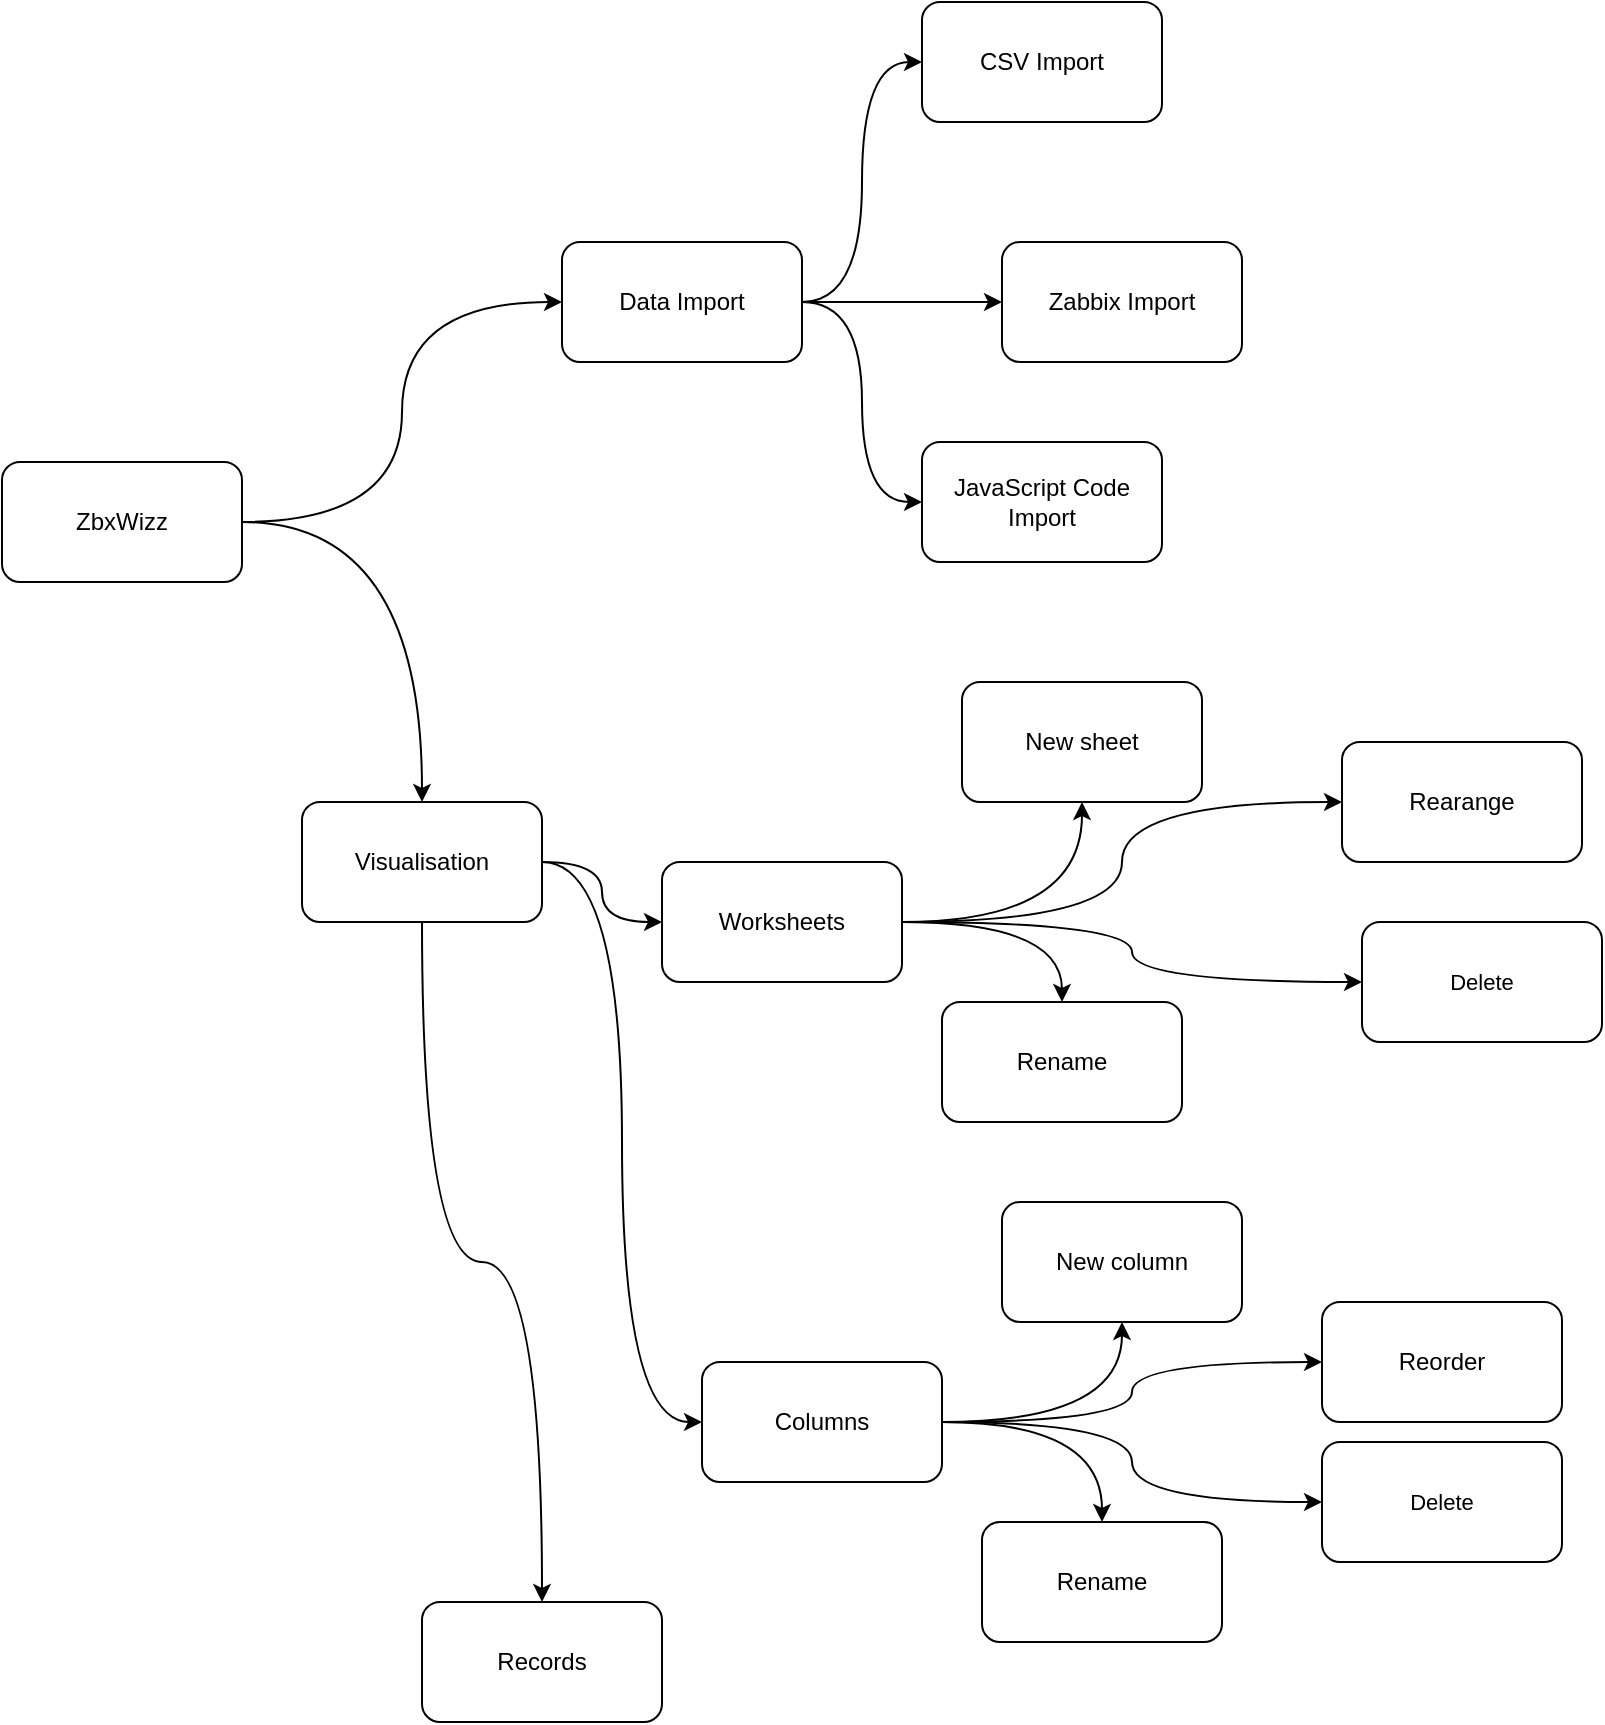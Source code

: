 <mxfile version="24.7.17" pages="2">
  <diagram name="Page-1" id="Av2H3jCLVWurhc3fHGHt">
    <mxGraphModel dx="2074" dy="1230" grid="1" gridSize="10" guides="1" tooltips="1" connect="1" arrows="1" fold="1" page="1" pageScale="1" pageWidth="850" pageHeight="1100" math="0" shadow="0">
      <root>
        <mxCell id="0" />
        <mxCell id="1" parent="0" />
        <mxCell id="qWnU1BvHw31_mJI-Ao4T-3" value="" style="edgeStyle=orthogonalEdgeStyle;rounded=0;orthogonalLoop=1;jettySize=auto;html=1;elbow=vertical;curved=1;entryX=0;entryY=0.5;entryDx=0;entryDy=0;" edge="1" parent="1" source="qWnU1BvHw31_mJI-Ao4T-1" target="qWnU1BvHw31_mJI-Ao4T-2">
          <mxGeometry relative="1" as="geometry" />
        </mxCell>
        <mxCell id="qWnU1BvHw31_mJI-Ao4T-5" value="" style="edgeStyle=orthogonalEdgeStyle;rounded=0;orthogonalLoop=1;jettySize=auto;html=1;curved=1;entryX=0;entryY=0.5;entryDx=0;entryDy=0;exitX=1;exitY=0.5;exitDx=0;exitDy=0;" edge="1" parent="1" source="s3qMUJ_-m6V6u2KhGY3L-7" target="qWnU1BvHw31_mJI-Ao4T-13">
          <mxGeometry relative="1" as="geometry">
            <mxPoint x="400" y="420" as="targetPoint" />
          </mxGeometry>
        </mxCell>
        <mxCell id="s3qMUJ_-m6V6u2KhGY3L-8" style="edgeStyle=orthogonalEdgeStyle;rounded=0;orthogonalLoop=1;jettySize=auto;html=1;curved=1;" edge="1" parent="1" source="qWnU1BvHw31_mJI-Ao4T-1" target="s3qMUJ_-m6V6u2KhGY3L-7">
          <mxGeometry relative="1" as="geometry" />
        </mxCell>
        <mxCell id="qWnU1BvHw31_mJI-Ao4T-1" value="ZbxWizz" style="rounded=1;whiteSpace=wrap;html=1;" vertex="1" parent="1">
          <mxGeometry x="110" y="290" width="120" height="60" as="geometry" />
        </mxCell>
        <mxCell id="qWnU1BvHw31_mJI-Ao4T-8" value="" style="edgeStyle=orthogonalEdgeStyle;rounded=0;orthogonalLoop=1;jettySize=auto;html=1;curved=1;entryX=0;entryY=0.5;entryDx=0;entryDy=0;" edge="1" parent="1" source="qWnU1BvHw31_mJI-Ao4T-2" target="qWnU1BvHw31_mJI-Ao4T-6">
          <mxGeometry relative="1" as="geometry" />
        </mxCell>
        <mxCell id="qWnU1BvHw31_mJI-Ao4T-10" style="edgeStyle=orthogonalEdgeStyle;rounded=0;orthogonalLoop=1;jettySize=auto;html=1;curved=1;entryX=0;entryY=0.5;entryDx=0;entryDy=0;" edge="1" parent="1" source="qWnU1BvHw31_mJI-Ao4T-2" target="qWnU1BvHw31_mJI-Ao4T-9">
          <mxGeometry relative="1" as="geometry" />
        </mxCell>
        <mxCell id="qWnU1BvHw31_mJI-Ao4T-12" style="edgeStyle=orthogonalEdgeStyle;rounded=0;orthogonalLoop=1;jettySize=auto;html=1;curved=1;entryX=0;entryY=0.5;entryDx=0;entryDy=0;" edge="1" parent="1" source="qWnU1BvHw31_mJI-Ao4T-2" target="qWnU1BvHw31_mJI-Ao4T-11">
          <mxGeometry relative="1" as="geometry" />
        </mxCell>
        <mxCell id="qWnU1BvHw31_mJI-Ao4T-2" value="Data Import" style="rounded=1;whiteSpace=wrap;html=1;" vertex="1" parent="1">
          <mxGeometry x="390" y="180" width="120" height="60" as="geometry" />
        </mxCell>
        <mxCell id="qWnU1BvHw31_mJI-Ao4T-6" value="CSV Import" style="rounded=1;whiteSpace=wrap;html=1;" vertex="1" parent="1">
          <mxGeometry x="570" y="60" width="120" height="60" as="geometry" />
        </mxCell>
        <mxCell id="qWnU1BvHw31_mJI-Ao4T-9" value="Zabbix Import" style="rounded=1;whiteSpace=wrap;html=1;" vertex="1" parent="1">
          <mxGeometry x="610" y="180" width="120" height="60" as="geometry" />
        </mxCell>
        <mxCell id="qWnU1BvHw31_mJI-Ao4T-11" value="JavaScript Code Import" style="rounded=1;whiteSpace=wrap;html=1;" vertex="1" parent="1">
          <mxGeometry x="570" y="280" width="120" height="60" as="geometry" />
        </mxCell>
        <mxCell id="s3qMUJ_-m6V6u2KhGY3L-2" value="" style="edgeStyle=orthogonalEdgeStyle;rounded=0;orthogonalLoop=1;jettySize=auto;html=1;curved=1;" edge="1" parent="1" source="qWnU1BvHw31_mJI-Ao4T-13" target="s3qMUJ_-m6V6u2KhGY3L-1">
          <mxGeometry relative="1" as="geometry" />
        </mxCell>
        <mxCell id="s3qMUJ_-m6V6u2KhGY3L-4" style="edgeStyle=orthogonalEdgeStyle;rounded=0;orthogonalLoop=1;jettySize=auto;html=1;curved=1;exitX=1;exitY=0.5;exitDx=0;exitDy=0;" edge="1" parent="1" source="qWnU1BvHw31_mJI-Ao4T-13" target="s3qMUJ_-m6V6u2KhGY3L-3">
          <mxGeometry relative="1" as="geometry" />
        </mxCell>
        <mxCell id="s3qMUJ_-m6V6u2KhGY3L-6" style="edgeStyle=orthogonalEdgeStyle;rounded=0;orthogonalLoop=1;jettySize=auto;html=1;curved=1;entryX=0;entryY=0.5;entryDx=0;entryDy=0;" edge="1" parent="1" source="qWnU1BvHw31_mJI-Ao4T-13" target="s3qMUJ_-m6V6u2KhGY3L-5">
          <mxGeometry relative="1" as="geometry" />
        </mxCell>
        <mxCell id="s3qMUJ_-m6V6u2KhGY3L-18" style="edgeStyle=orthogonalEdgeStyle;shape=connector;curved=1;rounded=0;orthogonalLoop=1;jettySize=auto;html=1;strokeColor=default;align=center;verticalAlign=middle;fontFamily=Helvetica;fontSize=11;fontColor=default;labelBackgroundColor=default;endArrow=classic;entryX=0;entryY=0.5;entryDx=0;entryDy=0;" edge="1" parent="1" source="qWnU1BvHw31_mJI-Ao4T-13" target="s3qMUJ_-m6V6u2KhGY3L-17">
          <mxGeometry relative="1" as="geometry" />
        </mxCell>
        <mxCell id="qWnU1BvHw31_mJI-Ao4T-13" value="Worksheets" style="rounded=1;whiteSpace=wrap;html=1;" vertex="1" parent="1">
          <mxGeometry x="440" y="490" width="120" height="60" as="geometry" />
        </mxCell>
        <mxCell id="s3qMUJ_-m6V6u2KhGY3L-1" value="New sheet" style="rounded=1;whiteSpace=wrap;html=1;" vertex="1" parent="1">
          <mxGeometry x="590" y="400" width="120" height="60" as="geometry" />
        </mxCell>
        <mxCell id="s3qMUJ_-m6V6u2KhGY3L-3" value="Rename" style="rounded=1;whiteSpace=wrap;html=1;" vertex="1" parent="1">
          <mxGeometry x="580" y="560" width="120" height="60" as="geometry" />
        </mxCell>
        <mxCell id="s3qMUJ_-m6V6u2KhGY3L-5" value="Rearange" style="rounded=1;whiteSpace=wrap;html=1;" vertex="1" parent="1">
          <mxGeometry x="780" y="430" width="120" height="60" as="geometry" />
        </mxCell>
        <mxCell id="s3qMUJ_-m6V6u2KhGY3L-10" style="edgeStyle=orthogonalEdgeStyle;rounded=0;orthogonalLoop=1;jettySize=auto;html=1;curved=1;entryX=0;entryY=0.5;entryDx=0;entryDy=0;" edge="1" parent="1" source="s3qMUJ_-m6V6u2KhGY3L-7" target="s3qMUJ_-m6V6u2KhGY3L-9">
          <mxGeometry relative="1" as="geometry" />
        </mxCell>
        <mxCell id="s3qMUJ_-m6V6u2KhGY3L-22" value="" style="edgeStyle=orthogonalEdgeStyle;shape=connector;curved=1;rounded=0;orthogonalLoop=1;jettySize=auto;html=1;strokeColor=default;align=center;verticalAlign=middle;fontFamily=Helvetica;fontSize=11;fontColor=default;labelBackgroundColor=default;endArrow=classic;" edge="1" parent="1" source="s3qMUJ_-m6V6u2KhGY3L-7" target="s3qMUJ_-m6V6u2KhGY3L-21">
          <mxGeometry relative="1" as="geometry" />
        </mxCell>
        <mxCell id="s3qMUJ_-m6V6u2KhGY3L-7" value="Visualisation" style="rounded=1;whiteSpace=wrap;html=1;" vertex="1" parent="1">
          <mxGeometry x="260" y="460" width="120" height="60" as="geometry" />
        </mxCell>
        <mxCell id="s3qMUJ_-m6V6u2KhGY3L-12" value="" style="edgeStyle=orthogonalEdgeStyle;rounded=0;orthogonalLoop=1;jettySize=auto;html=1;curved=1;" edge="1" parent="1" source="s3qMUJ_-m6V6u2KhGY3L-9" target="s3qMUJ_-m6V6u2KhGY3L-11">
          <mxGeometry relative="1" as="geometry" />
        </mxCell>
        <mxCell id="s3qMUJ_-m6V6u2KhGY3L-14" style="edgeStyle=orthogonalEdgeStyle;rounded=0;orthogonalLoop=1;jettySize=auto;html=1;curved=1;" edge="1" parent="1" source="s3qMUJ_-m6V6u2KhGY3L-9" target="s3qMUJ_-m6V6u2KhGY3L-13">
          <mxGeometry relative="1" as="geometry" />
        </mxCell>
        <mxCell id="s3qMUJ_-m6V6u2KhGY3L-16" style="edgeStyle=orthogonalEdgeStyle;rounded=0;orthogonalLoop=1;jettySize=auto;html=1;curved=1;entryX=0;entryY=0.5;entryDx=0;entryDy=0;" edge="1" parent="1" source="s3qMUJ_-m6V6u2KhGY3L-9" target="s3qMUJ_-m6V6u2KhGY3L-15">
          <mxGeometry relative="1" as="geometry" />
        </mxCell>
        <mxCell id="s3qMUJ_-m6V6u2KhGY3L-20" style="edgeStyle=orthogonalEdgeStyle;shape=connector;curved=1;rounded=0;orthogonalLoop=1;jettySize=auto;html=1;strokeColor=default;align=center;verticalAlign=middle;fontFamily=Helvetica;fontSize=11;fontColor=default;labelBackgroundColor=default;endArrow=classic;entryX=0;entryY=0.5;entryDx=0;entryDy=0;" edge="1" parent="1" source="s3qMUJ_-m6V6u2KhGY3L-9" target="s3qMUJ_-m6V6u2KhGY3L-19">
          <mxGeometry relative="1" as="geometry" />
        </mxCell>
        <mxCell id="s3qMUJ_-m6V6u2KhGY3L-9" value="Columns" style="rounded=1;whiteSpace=wrap;html=1;" vertex="1" parent="1">
          <mxGeometry x="460" y="740" width="120" height="60" as="geometry" />
        </mxCell>
        <mxCell id="s3qMUJ_-m6V6u2KhGY3L-11" value="New column" style="rounded=1;whiteSpace=wrap;html=1;" vertex="1" parent="1">
          <mxGeometry x="610" y="660" width="120" height="60" as="geometry" />
        </mxCell>
        <mxCell id="s3qMUJ_-m6V6u2KhGY3L-13" value="Rename" style="rounded=1;whiteSpace=wrap;html=1;" vertex="1" parent="1">
          <mxGeometry x="600" y="820" width="120" height="60" as="geometry" />
        </mxCell>
        <mxCell id="s3qMUJ_-m6V6u2KhGY3L-15" value="Reorder" style="rounded=1;whiteSpace=wrap;html=1;" vertex="1" parent="1">
          <mxGeometry x="770" y="710" width="120" height="60" as="geometry" />
        </mxCell>
        <mxCell id="s3qMUJ_-m6V6u2KhGY3L-17" value="Delete" style="rounded=1;whiteSpace=wrap;html=1;fontFamily=Helvetica;fontSize=11;fontColor=default;labelBackgroundColor=default;" vertex="1" parent="1">
          <mxGeometry x="790" y="520" width="120" height="60" as="geometry" />
        </mxCell>
        <mxCell id="s3qMUJ_-m6V6u2KhGY3L-19" value="Delete" style="rounded=1;whiteSpace=wrap;html=1;fontFamily=Helvetica;fontSize=11;fontColor=default;labelBackgroundColor=default;" vertex="1" parent="1">
          <mxGeometry x="770" y="780" width="120" height="60" as="geometry" />
        </mxCell>
        <mxCell id="s3qMUJ_-m6V6u2KhGY3L-21" value="Records" style="rounded=1;whiteSpace=wrap;html=1;" vertex="1" parent="1">
          <mxGeometry x="320" y="860" width="120" height="60" as="geometry" />
        </mxCell>
      </root>
    </mxGraphModel>
  </diagram>
  <diagram id="MKlYqwlyeha4wA6UxEMA" name="Page-2">
    <mxGraphModel dx="2074" dy="1230" grid="1" gridSize="10" guides="1" tooltips="1" connect="1" arrows="1" fold="1" page="1" pageScale="1" pageWidth="850" pageHeight="1100" math="0" shadow="0">
      <root>
        <mxCell id="0" />
        <mxCell id="1" parent="0" />
        <mxCell id="WYWlZoJnVYIuMHqE-FYC-4" style="edgeStyle=orthogonalEdgeStyle;rounded=0;orthogonalLoop=1;jettySize=auto;html=1;exitX=0.5;exitY=1;exitDx=0;exitDy=0;entryX=0.5;entryY=0;entryDx=0;entryDy=0;curved=1;" edge="1" parent="1" source="WYWlZoJnVYIuMHqE-FYC-2" target="WYWlZoJnVYIuMHqE-FYC-8">
          <mxGeometry relative="1" as="geometry" />
        </mxCell>
        <mxCell id="WYWlZoJnVYIuMHqE-FYC-5" value="Import" style="edgeLabel;html=1;align=center;verticalAlign=middle;resizable=0;points=[];" vertex="1" connectable="0" parent="WYWlZoJnVYIuMHqE-FYC-4">
          <mxGeometry y="-5" relative="1" as="geometry">
            <mxPoint as="offset" />
          </mxGeometry>
        </mxCell>
        <mxCell id="WYWlZoJnVYIuMHqE-FYC-2" value="CSV/XLS" style="rounded=1;whiteSpace=wrap;html=1;" vertex="1" parent="1">
          <mxGeometry x="40" y="120" width="120" height="60" as="geometry" />
        </mxCell>
        <mxCell id="WYWlZoJnVYIuMHqE-FYC-9" style="edgeStyle=orthogonalEdgeStyle;rounded=0;orthogonalLoop=1;jettySize=auto;html=1;curved=1;exitX=0.5;exitY=1;exitDx=0;exitDy=0;" edge="1" parent="1" source="WYWlZoJnVYIuMHqE-FYC-6" target="WYWlZoJnVYIuMHqE-FYC-8">
          <mxGeometry relative="1" as="geometry" />
        </mxCell>
        <mxCell id="WYWlZoJnVYIuMHqE-FYC-13" value="Import" style="edgeLabel;html=1;align=center;verticalAlign=middle;resizable=0;points=[];" vertex="1" connectable="0" parent="WYWlZoJnVYIuMHqE-FYC-9">
          <mxGeometry x="-0.178" y="-6" relative="1" as="geometry">
            <mxPoint as="offset" />
          </mxGeometry>
        </mxCell>
        <mxCell id="WYWlZoJnVYIuMHqE-FYC-6" value="Zabbix&lt;br&gt;(API)" style="rounded=1;whiteSpace=wrap;html=1;" vertex="1" parent="1">
          <mxGeometry x="230" y="110" width="120" height="60" as="geometry" />
        </mxCell>
        <mxCell id="WYWlZoJnVYIuMHqE-FYC-10" style="edgeStyle=orthogonalEdgeStyle;rounded=0;orthogonalLoop=1;jettySize=auto;html=1;entryX=0.5;entryY=0;entryDx=0;entryDy=0;curved=1;exitX=0.5;exitY=1;exitDx=0;exitDy=0;" edge="1" parent="1" source="WYWlZoJnVYIuMHqE-FYC-7" target="WYWlZoJnVYIuMHqE-FYC-8">
          <mxGeometry relative="1" as="geometry" />
        </mxCell>
        <mxCell id="WYWlZoJnVYIuMHqE-FYC-14" value="Import" style="edgeLabel;html=1;align=center;verticalAlign=middle;resizable=0;points=[];" vertex="1" connectable="0" parent="WYWlZoJnVYIuMHqE-FYC-10">
          <mxGeometry x="-0.091" y="2" relative="1" as="geometry">
            <mxPoint as="offset" />
          </mxGeometry>
        </mxCell>
        <mxCell id="WYWlZoJnVYIuMHqE-FYC-7" value="JavaScript &lt;br&gt;script output" style="rounded=1;whiteSpace=wrap;html=1;" vertex="1" parent="1">
          <mxGeometry x="390" y="120" width="120" height="60" as="geometry" />
        </mxCell>
        <mxCell id="WYWlZoJnVYIuMHqE-FYC-8" value="Zabbix&lt;br&gt;(API)" style="rounded=1;whiteSpace=wrap;html=1;" vertex="1" parent="1">
          <mxGeometry x="210" y="290" width="120" height="60" as="geometry" />
        </mxCell>
      </root>
    </mxGraphModel>
  </diagram>
</mxfile>
